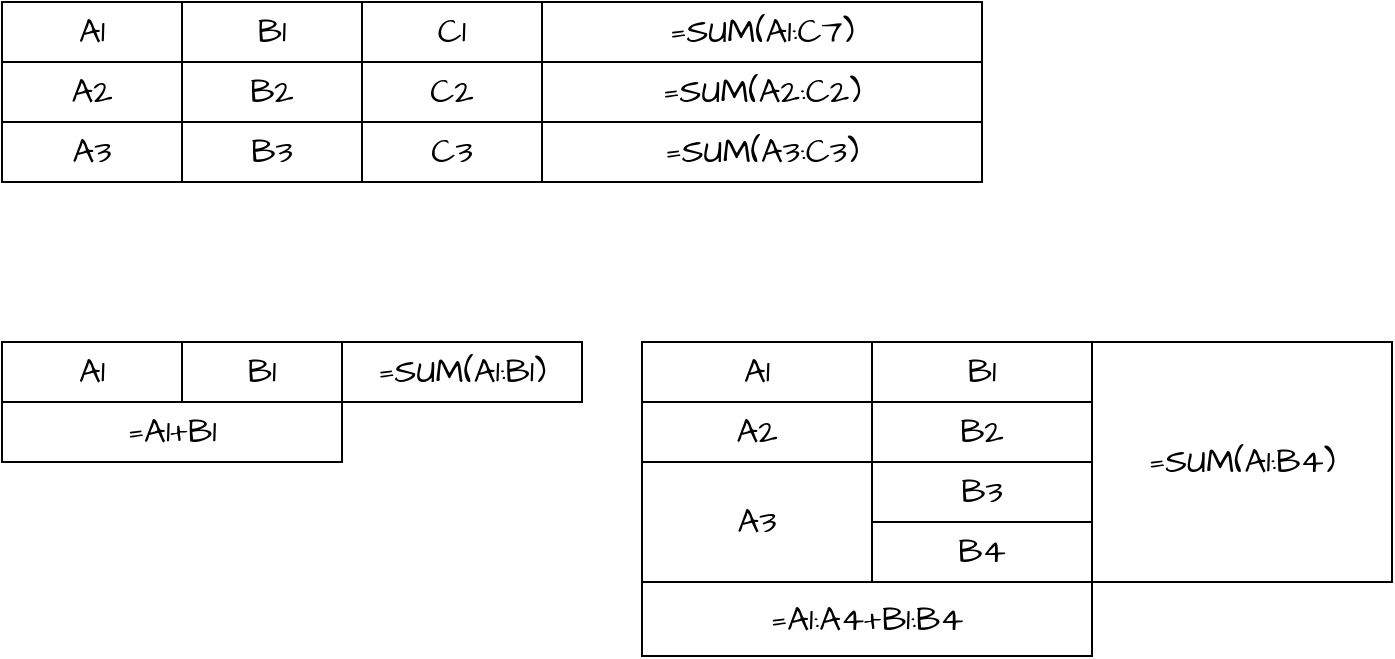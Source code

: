 <mxfile version="25.0.3">
  <diagram name="第 1 页" id="zhKJBCIDH-Km506b8Oj0">
    <mxGraphModel dx="1024" dy="557" grid="1" gridSize="10" guides="1" tooltips="1" connect="1" arrows="1" fold="1" page="1" pageScale="1" pageWidth="1169" pageHeight="827" math="0" shadow="0">
      <root>
        <mxCell id="0" />
        <mxCell id="1" parent="0" />
        <mxCell id="stybwxE_EAFWa2wXfIC0-6" value="" style="swimlane;shape=mxgraph.bootstrap.anchor;strokeColor=#999999;fillColor=#ffffff;fontColor=#666666;childLayout=stackLayout;horizontal=0;startSize=0;horizontalStack=1;resizeParent=1;resizeParentMax=0;resizeLast=0;collapsible=0;marginBottom=0;whiteSpace=wrap;html=1;sketch=1;hachureGap=4;jiggle=2;curveFitting=1;fontFamily=Architects Daughter;fontSource=https%3A%2F%2Ffonts.googleapis.com%2Fcss%3Ffamily%3DArchitects%2BDaughter;movable=1;resizable=1;rotatable=1;deletable=1;editable=1;locked=0;connectable=1;container=0;" vertex="1" parent="1">
          <mxGeometry x="320" y="40" width="90" height="30" as="geometry" />
        </mxCell>
        <mxCell id="stybwxE_EAFWa2wXfIC0-13" value="=SUM(A1:C7)" style="text;strokeColor=inherit;align=center;verticalAlign=middle;spacingLeft=10;spacingRight=10;overflow=hidden;points=[[0,0.5],[1,0.5]];portConstraint=eastwest;rotatable=1;whiteSpace=wrap;html=1;fillColor=inherit;fontColor=inherit;fontSize=17;fontFamily=Architects Daughter;fontSource=https%3A%2F%2Ffonts.googleapis.com%2Fcss%3Ffamily%3DArchitects%2BDaughter;movable=1;resizable=1;deletable=1;editable=1;locked=0;connectable=1;container=0;" vertex="1" parent="1">
          <mxGeometry x="590" y="40" width="220" height="30" as="geometry" />
        </mxCell>
        <mxCell id="stybwxE_EAFWa2wXfIC0-7" value="A1" style="text;strokeColor=inherit;align=center;verticalAlign=middle;spacingLeft=10;spacingRight=10;overflow=hidden;points=[[0,0.5],[1,0.5]];portConstraint=eastwest;rotatable=1;whiteSpace=wrap;html=1;fillColor=inherit;fontColor=inherit;fontSize=17;fontFamily=Architects Daughter;fontSource=https%3A%2F%2Ffonts.googleapis.com%2Fcss%3Ffamily%3DArchitects%2BDaughter;movable=1;resizable=1;deletable=1;editable=1;locked=0;connectable=1;" vertex="1" parent="1">
          <mxGeometry x="320" y="40" width="90" height="30" as="geometry" />
        </mxCell>
        <mxCell id="stybwxE_EAFWa2wXfIC0-8" value="B1" style="text;strokeColor=inherit;align=center;verticalAlign=middle;spacingLeft=10;spacingRight=10;overflow=hidden;points=[[0,0.5],[1,0.5]];portConstraint=eastwest;rotatable=1;whiteSpace=wrap;html=1;fillColor=inherit;fontColor=inherit;fontSize=17;fontFamily=Architects Daughter;fontSource=https%3A%2F%2Ffonts.googleapis.com%2Fcss%3Ffamily%3DArchitects%2BDaughter;movable=1;resizable=1;deletable=1;editable=1;locked=0;connectable=1;" vertex="1" parent="1">
          <mxGeometry x="410" y="40" width="90" height="30" as="geometry" />
        </mxCell>
        <mxCell id="stybwxE_EAFWa2wXfIC0-16" value="C1" style="text;strokeColor=inherit;align=center;verticalAlign=middle;spacingLeft=10;spacingRight=10;overflow=hidden;points=[[0,0.5],[1,0.5]];portConstraint=eastwest;rotatable=1;whiteSpace=wrap;html=1;fillColor=inherit;fontColor=inherit;fontSize=17;fontFamily=Architects Daughter;fontSource=https%3A%2F%2Ffonts.googleapis.com%2Fcss%3Ffamily%3DArchitects%2BDaughter;movable=1;resizable=1;deletable=1;editable=1;locked=0;connectable=1;" vertex="1" parent="1">
          <mxGeometry x="500" y="40" width="90" height="30" as="geometry" />
        </mxCell>
        <mxCell id="stybwxE_EAFWa2wXfIC0-29" value="" style="swimlane;shape=mxgraph.bootstrap.anchor;strokeColor=#999999;fillColor=#ffffff;fontColor=#666666;childLayout=stackLayout;horizontal=0;startSize=0;horizontalStack=1;resizeParent=1;resizeParentMax=0;resizeLast=0;collapsible=0;marginBottom=0;whiteSpace=wrap;html=1;sketch=1;hachureGap=4;jiggle=2;curveFitting=1;fontFamily=Architects Daughter;fontSource=https%3A%2F%2Ffonts.googleapis.com%2Fcss%3Ffamily%3DArchitects%2BDaughter;movable=1;resizable=1;rotatable=1;deletable=1;editable=1;locked=0;connectable=1;container=0;" vertex="1" parent="1">
          <mxGeometry x="320" y="70" width="90" height="30" as="geometry" />
        </mxCell>
        <mxCell id="stybwxE_EAFWa2wXfIC0-30" value="=SUM(A2:C2)" style="text;strokeColor=inherit;align=center;verticalAlign=middle;spacingLeft=10;spacingRight=10;overflow=hidden;points=[[0,0.5],[1,0.5]];portConstraint=eastwest;rotatable=1;whiteSpace=wrap;html=1;fillColor=inherit;fontColor=inherit;fontSize=17;fontFamily=Architects Daughter;fontSource=https%3A%2F%2Ffonts.googleapis.com%2Fcss%3Ffamily%3DArchitects%2BDaughter;movable=1;resizable=1;deletable=1;editable=1;locked=0;connectable=1;container=0;" vertex="1" parent="1">
          <mxGeometry x="590" y="70" width="220" height="30" as="geometry" />
        </mxCell>
        <mxCell id="stybwxE_EAFWa2wXfIC0-31" value="A2" style="text;strokeColor=inherit;align=center;verticalAlign=middle;spacingLeft=10;spacingRight=10;overflow=hidden;points=[[0,0.5],[1,0.5]];portConstraint=eastwest;rotatable=1;whiteSpace=wrap;html=1;fillColor=inherit;fontColor=inherit;fontSize=17;fontFamily=Architects Daughter;fontSource=https%3A%2F%2Ffonts.googleapis.com%2Fcss%3Ffamily%3DArchitects%2BDaughter;movable=1;resizable=1;deletable=1;editable=1;locked=0;connectable=1;" vertex="1" parent="1">
          <mxGeometry x="320" y="70" width="90" height="30" as="geometry" />
        </mxCell>
        <mxCell id="stybwxE_EAFWa2wXfIC0-32" value="B2" style="text;strokeColor=inherit;align=center;verticalAlign=middle;spacingLeft=10;spacingRight=10;overflow=hidden;points=[[0,0.5],[1,0.5]];portConstraint=eastwest;rotatable=1;whiteSpace=wrap;html=1;fillColor=inherit;fontColor=inherit;fontSize=17;fontFamily=Architects Daughter;fontSource=https%3A%2F%2Ffonts.googleapis.com%2Fcss%3Ffamily%3DArchitects%2BDaughter;movable=1;resizable=1;deletable=1;editable=1;locked=0;connectable=1;" vertex="1" parent="1">
          <mxGeometry x="410" y="70" width="90" height="30" as="geometry" />
        </mxCell>
        <mxCell id="stybwxE_EAFWa2wXfIC0-33" value="C2" style="text;strokeColor=inherit;align=center;verticalAlign=middle;spacingLeft=10;spacingRight=10;overflow=hidden;points=[[0,0.5],[1,0.5]];portConstraint=eastwest;rotatable=1;whiteSpace=wrap;html=1;fillColor=inherit;fontColor=inherit;fontSize=17;fontFamily=Architects Daughter;fontSource=https%3A%2F%2Ffonts.googleapis.com%2Fcss%3Ffamily%3DArchitects%2BDaughter;movable=1;resizable=1;deletable=1;editable=1;locked=0;connectable=1;" vertex="1" parent="1">
          <mxGeometry x="500" y="70" width="90" height="30" as="geometry" />
        </mxCell>
        <mxCell id="stybwxE_EAFWa2wXfIC0-34" value="" style="swimlane;shape=mxgraph.bootstrap.anchor;strokeColor=#999999;fillColor=#ffffff;fontColor=#666666;childLayout=stackLayout;horizontal=0;startSize=0;horizontalStack=1;resizeParent=1;resizeParentMax=0;resizeLast=0;collapsible=0;marginBottom=0;whiteSpace=wrap;html=1;sketch=1;hachureGap=4;jiggle=2;curveFitting=1;fontFamily=Architects Daughter;fontSource=https%3A%2F%2Ffonts.googleapis.com%2Fcss%3Ffamily%3DArchitects%2BDaughter;movable=1;resizable=1;rotatable=1;deletable=1;editable=1;locked=0;connectable=1;container=0;" vertex="1" parent="1">
          <mxGeometry x="320" y="100" width="90" height="30" as="geometry" />
        </mxCell>
        <mxCell id="stybwxE_EAFWa2wXfIC0-35" value="=SUM(A3:C3)" style="text;strokeColor=inherit;align=center;verticalAlign=middle;spacingLeft=10;spacingRight=10;overflow=hidden;points=[[0,0.5],[1,0.5]];portConstraint=eastwest;rotatable=1;whiteSpace=wrap;html=1;fillColor=inherit;fontColor=inherit;fontSize=17;fontFamily=Architects Daughter;fontSource=https%3A%2F%2Ffonts.googleapis.com%2Fcss%3Ffamily%3DArchitects%2BDaughter;movable=1;resizable=1;deletable=1;editable=1;locked=0;connectable=1;container=0;" vertex="1" parent="1">
          <mxGeometry x="590" y="100" width="220" height="30" as="geometry" />
        </mxCell>
        <mxCell id="stybwxE_EAFWa2wXfIC0-36" value="A3" style="text;strokeColor=inherit;align=center;verticalAlign=middle;spacingLeft=10;spacingRight=10;overflow=hidden;points=[[0,0.5],[1,0.5]];portConstraint=eastwest;rotatable=1;whiteSpace=wrap;html=1;fillColor=inherit;fontColor=inherit;fontSize=17;fontFamily=Architects Daughter;fontSource=https%3A%2F%2Ffonts.googleapis.com%2Fcss%3Ffamily%3DArchitects%2BDaughter;movable=1;resizable=1;deletable=1;editable=1;locked=0;connectable=1;" vertex="1" parent="1">
          <mxGeometry x="320" y="100" width="90" height="30" as="geometry" />
        </mxCell>
        <mxCell id="stybwxE_EAFWa2wXfIC0-37" value="B3" style="text;strokeColor=inherit;align=center;verticalAlign=middle;spacingLeft=10;spacingRight=10;overflow=hidden;points=[[0,0.5],[1,0.5]];portConstraint=eastwest;rotatable=1;whiteSpace=wrap;html=1;fillColor=inherit;fontColor=inherit;fontSize=17;fontFamily=Architects Daughter;fontSource=https%3A%2F%2Ffonts.googleapis.com%2Fcss%3Ffamily%3DArchitects%2BDaughter;movable=1;resizable=1;deletable=1;editable=1;locked=0;connectable=1;" vertex="1" parent="1">
          <mxGeometry x="410" y="100" width="90" height="30" as="geometry" />
        </mxCell>
        <mxCell id="stybwxE_EAFWa2wXfIC0-38" value="C3" style="text;strokeColor=inherit;align=center;verticalAlign=middle;spacingLeft=10;spacingRight=10;overflow=hidden;points=[[0,0.5],[1,0.5]];portConstraint=eastwest;rotatable=1;whiteSpace=wrap;html=1;fillColor=inherit;fontColor=inherit;fontSize=17;fontFamily=Architects Daughter;fontSource=https%3A%2F%2Ffonts.googleapis.com%2Fcss%3Ffamily%3DArchitects%2BDaughter;movable=1;resizable=1;deletable=1;editable=1;locked=0;connectable=1;" vertex="1" parent="1">
          <mxGeometry x="500" y="100" width="90" height="30" as="geometry" />
        </mxCell>
        <mxCell id="stybwxE_EAFWa2wXfIC0-39" value="A1" style="text;strokeColor=inherit;align=center;verticalAlign=middle;spacingLeft=10;spacingRight=10;overflow=hidden;points=[[0,0.5],[1,0.5]];portConstraint=eastwest;rotatable=1;whiteSpace=wrap;html=1;fillColor=inherit;fontColor=inherit;fontSize=17;fontFamily=Architects Daughter;fontSource=https%3A%2F%2Ffonts.googleapis.com%2Fcss%3Ffamily%3DArchitects%2BDaughter;movable=1;resizable=1;deletable=1;editable=1;locked=0;connectable=1;" vertex="1" parent="1">
          <mxGeometry x="320" y="210" width="90" height="30" as="geometry" />
        </mxCell>
        <mxCell id="stybwxE_EAFWa2wXfIC0-40" value="=A1+B1" style="text;strokeColor=inherit;align=center;verticalAlign=middle;spacingLeft=10;spacingRight=10;overflow=hidden;points=[[0,0.5],[1,0.5]];portConstraint=eastwest;rotatable=1;whiteSpace=wrap;html=1;fillColor=inherit;fontColor=inherit;fontSize=17;fontFamily=Architects Daughter;fontSource=https%3A%2F%2Ffonts.googleapis.com%2Fcss%3Ffamily%3DArchitects%2BDaughter;movable=1;resizable=1;deletable=1;editable=1;locked=0;connectable=1;" vertex="1" parent="1">
          <mxGeometry x="320" y="240" width="170" height="30" as="geometry" />
        </mxCell>
        <mxCell id="stybwxE_EAFWa2wXfIC0-41" value="A1" style="text;strokeColor=inherit;align=center;verticalAlign=middle;spacingLeft=10;spacingRight=10;overflow=hidden;points=[[0,0.5],[1,0.5]];portConstraint=eastwest;rotatable=1;whiteSpace=wrap;html=1;fillColor=inherit;fontColor=inherit;fontSize=17;fontFamily=Architects Daughter;fontSource=https%3A%2F%2Ffonts.googleapis.com%2Fcss%3Ffamily%3DArchitects%2BDaughter;movable=1;resizable=1;deletable=1;editable=1;locked=0;connectable=1;" vertex="1" parent="1">
          <mxGeometry x="640" y="210" width="115" height="30" as="geometry" />
        </mxCell>
        <mxCell id="stybwxE_EAFWa2wXfIC0-42" value="=SUM(A1:B4)" style="text;strokeColor=inherit;align=center;verticalAlign=middle;spacingLeft=10;spacingRight=10;overflow=hidden;points=[[0,0.5],[1,0.5]];portConstraint=eastwest;rotatable=1;whiteSpace=wrap;html=1;fillColor=inherit;fontColor=inherit;fontSize=17;fontFamily=Architects Daughter;fontSource=https%3A%2F%2Ffonts.googleapis.com%2Fcss%3Ffamily%3DArchitects%2BDaughter;movable=1;resizable=1;deletable=1;editable=1;locked=0;connectable=1;" vertex="1" parent="1">
          <mxGeometry x="865" y="210" width="150" height="120" as="geometry" />
        </mxCell>
        <mxCell id="stybwxE_EAFWa2wXfIC0-43" value="A2" style="text;strokeColor=inherit;align=center;verticalAlign=middle;spacingLeft=10;spacingRight=10;overflow=hidden;points=[[0,0.5],[1,0.5]];portConstraint=eastwest;rotatable=1;whiteSpace=wrap;html=1;fillColor=inherit;fontColor=inherit;fontSize=17;fontFamily=Architects Daughter;fontSource=https%3A%2F%2Ffonts.googleapis.com%2Fcss%3Ffamily%3DArchitects%2BDaughter;movable=1;resizable=1;deletable=1;editable=1;locked=0;connectable=1;" vertex="1" parent="1">
          <mxGeometry x="640" y="240" width="115" height="30" as="geometry" />
        </mxCell>
        <mxCell id="stybwxE_EAFWa2wXfIC0-44" value="A3" style="text;strokeColor=inherit;align=center;verticalAlign=middle;spacingLeft=10;spacingRight=10;overflow=hidden;points=[[0,0.5],[1,0.5]];portConstraint=eastwest;rotatable=1;whiteSpace=wrap;html=1;fillColor=inherit;fontColor=inherit;fontSize=17;fontFamily=Architects Daughter;fontSource=https%3A%2F%2Ffonts.googleapis.com%2Fcss%3Ffamily%3DArchitects%2BDaughter;movable=1;resizable=1;deletable=1;editable=1;locked=0;connectable=1;" vertex="1" parent="1">
          <mxGeometry x="640" y="270" width="115" height="60" as="geometry" />
        </mxCell>
        <mxCell id="stybwxE_EAFWa2wXfIC0-51" value="B1" style="text;strokeColor=inherit;align=center;verticalAlign=middle;spacingLeft=10;spacingRight=10;overflow=hidden;points=[[0,0.5],[1,0.5]];portConstraint=eastwest;rotatable=1;whiteSpace=wrap;html=1;fillColor=inherit;fontColor=inherit;fontSize=17;fontFamily=Architects Daughter;fontSource=https%3A%2F%2Ffonts.googleapis.com%2Fcss%3Ffamily%3DArchitects%2BDaughter;movable=1;resizable=1;deletable=1;editable=1;locked=0;connectable=1;" vertex="1" parent="1">
          <mxGeometry x="755" y="210" width="110" height="30" as="geometry" />
        </mxCell>
        <mxCell id="stybwxE_EAFWa2wXfIC0-57" value="B2" style="text;strokeColor=inherit;align=center;verticalAlign=middle;spacingLeft=10;spacingRight=10;overflow=hidden;points=[[0,0.5],[1,0.5]];portConstraint=eastwest;rotatable=1;whiteSpace=wrap;html=1;fillColor=inherit;fontColor=inherit;fontSize=17;fontFamily=Architects Daughter;fontSource=https%3A%2F%2Ffonts.googleapis.com%2Fcss%3Ffamily%3DArchitects%2BDaughter;movable=1;resizable=1;deletable=1;editable=1;locked=0;connectable=1;" vertex="1" parent="1">
          <mxGeometry x="755" y="240" width="110" height="30" as="geometry" />
        </mxCell>
        <mxCell id="stybwxE_EAFWa2wXfIC0-58" value="B3" style="text;strokeColor=inherit;align=center;verticalAlign=middle;spacingLeft=10;spacingRight=10;overflow=hidden;points=[[0,0.5],[1,0.5]];portConstraint=eastwest;rotatable=1;whiteSpace=wrap;html=1;fillColor=inherit;fontColor=inherit;fontSize=17;fontFamily=Architects Daughter;fontSource=https%3A%2F%2Ffonts.googleapis.com%2Fcss%3Ffamily%3DArchitects%2BDaughter;movable=1;resizable=1;deletable=1;editable=1;locked=0;connectable=1;" vertex="1" parent="1">
          <mxGeometry x="755" y="270" width="110" height="30" as="geometry" />
        </mxCell>
        <mxCell id="stybwxE_EAFWa2wXfIC0-59" value="B4" style="text;strokeColor=inherit;align=center;verticalAlign=middle;spacingLeft=10;spacingRight=10;overflow=hidden;points=[[0,0.5],[1,0.5]];portConstraint=eastwest;rotatable=1;whiteSpace=wrap;html=1;fillColor=inherit;fontColor=inherit;fontSize=17;fontFamily=Architects Daughter;fontSource=https%3A%2F%2Ffonts.googleapis.com%2Fcss%3Ffamily%3DArchitects%2BDaughter;movable=1;resizable=1;deletable=1;editable=1;locked=0;connectable=1;" vertex="1" parent="1">
          <mxGeometry x="755" y="300" width="110" height="30" as="geometry" />
        </mxCell>
        <mxCell id="stybwxE_EAFWa2wXfIC0-60" value="=A1:A4+B1:B4" style="text;strokeColor=inherit;align=center;verticalAlign=middle;spacingLeft=10;spacingRight=10;overflow=hidden;points=[[0,0.5],[1,0.5]];portConstraint=eastwest;rotatable=1;whiteSpace=wrap;html=1;fillColor=inherit;fontColor=inherit;fontSize=17;fontFamily=Architects Daughter;fontSource=https%3A%2F%2Ffonts.googleapis.com%2Fcss%3Ffamily%3DArchitects%2BDaughter;movable=1;resizable=1;deletable=1;editable=1;locked=0;connectable=1;" vertex="1" parent="1">
          <mxGeometry x="640" y="330" width="225" height="37" as="geometry" />
        </mxCell>
        <mxCell id="stybwxE_EAFWa2wXfIC0-61" value="B1" style="text;strokeColor=inherit;align=center;verticalAlign=middle;spacingLeft=10;spacingRight=10;overflow=hidden;points=[[0,0.5],[1,0.5]];portConstraint=eastwest;rotatable=1;whiteSpace=wrap;html=1;fillColor=inherit;fontColor=inherit;fontSize=17;fontFamily=Architects Daughter;fontSource=https%3A%2F%2Ffonts.googleapis.com%2Fcss%3Ffamily%3DArchitects%2BDaughter;movable=1;resizable=1;deletable=1;editable=1;locked=0;connectable=1;" vertex="1" parent="1">
          <mxGeometry x="410" y="210" width="80" height="30" as="geometry" />
        </mxCell>
        <mxCell id="stybwxE_EAFWa2wXfIC0-62" value="=SUM(A1:B1)" style="text;strokeColor=inherit;align=center;verticalAlign=middle;spacingLeft=10;spacingRight=10;overflow=hidden;points=[[0,0.5],[1,0.5]];portConstraint=eastwest;rotatable=1;whiteSpace=wrap;html=1;fillColor=inherit;fontColor=inherit;fontSize=17;fontFamily=Architects Daughter;fontSource=https%3A%2F%2Ffonts.googleapis.com%2Fcss%3Ffamily%3DArchitects%2BDaughter;movable=1;resizable=1;deletable=1;editable=1;locked=0;connectable=1;" vertex="1" parent="1">
          <mxGeometry x="490" y="210" width="120" height="30" as="geometry" />
        </mxCell>
      </root>
    </mxGraphModel>
  </diagram>
</mxfile>
